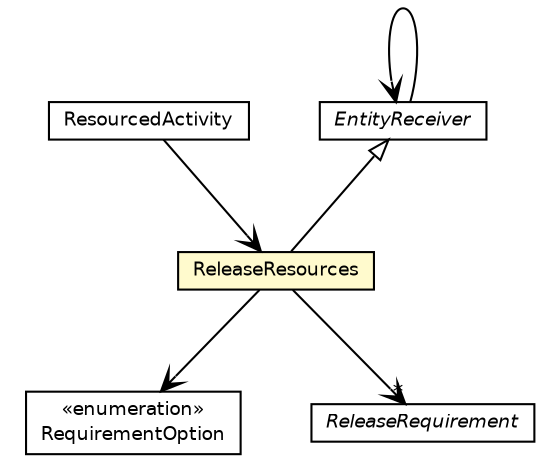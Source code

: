 #!/usr/local/bin/dot
#
# Class diagram 
# Generated by UMLGraph version 5.4 (http://www.umlgraph.org/)
#

digraph G {
	edge [fontname="Helvetica",fontsize=10,labelfontname="Helvetica",labelfontsize=10];
	node [fontname="Helvetica",fontsize=10,shape=plaintext];
	nodesep=0.25;
	ranksep=0.5;
	// jsl.modeling.elements.resource.ResourcedActivity
	c174341 [label=<<table title="jsl.modeling.elements.resource.ResourcedActivity" border="0" cellborder="1" cellspacing="0" cellpadding="2" port="p" href="./ResourcedActivity.html">
		<tr><td><table border="0" cellspacing="0" cellpadding="1">
<tr><td align="center" balign="center"> ResourcedActivity </td></tr>
		</table></td></tr>
		</table>>, URL="./ResourcedActivity.html", fontname="Helvetica", fontcolor="black", fontsize=9.0];
	// jsl.modeling.elements.resource.ReleaseResources
	c174348 [label=<<table title="jsl.modeling.elements.resource.ReleaseResources" border="0" cellborder="1" cellspacing="0" cellpadding="2" port="p" bgcolor="lemonChiffon" href="./ReleaseResources.html">
		<tr><td><table border="0" cellspacing="0" cellpadding="1">
<tr><td align="center" balign="center"> ReleaseResources </td></tr>
		</table></td></tr>
		</table>>, URL="./ReleaseResources.html", fontname="Helvetica", fontcolor="black", fontsize=9.0];
	// jsl.modeling.elements.resource.ReleaseResources.RequirementOption
	c174349 [label=<<table title="jsl.modeling.elements.resource.ReleaseResources.RequirementOption" border="0" cellborder="1" cellspacing="0" cellpadding="2" port="p" href="./ReleaseResources.RequirementOption.html">
		<tr><td><table border="0" cellspacing="0" cellpadding="1">
<tr><td align="center" balign="center"> &#171;enumeration&#187; </td></tr>
<tr><td align="center" balign="center"> RequirementOption </td></tr>
		</table></td></tr>
		</table>>, URL="./ReleaseResources.RequirementOption.html", fontname="Helvetica", fontcolor="black", fontsize=9.0];
	// jsl.modeling.elements.resource.ReleaseRequirement
	c174351 [label=<<table title="jsl.modeling.elements.resource.ReleaseRequirement" border="0" cellborder="1" cellspacing="0" cellpadding="2" port="p" href="./ReleaseRequirement.html">
		<tr><td><table border="0" cellspacing="0" cellpadding="1">
<tr><td align="center" balign="center"><font face="Helvetica-Oblique"> ReleaseRequirement </font></td></tr>
		</table></td></tr>
		</table>>, URL="./ReleaseRequirement.html", fontname="Helvetica", fontcolor="black", fontsize=9.0];
	// jsl.modeling.elements.resource.EntityReceiver
	c174372 [label=<<table title="jsl.modeling.elements.resource.EntityReceiver" border="0" cellborder="1" cellspacing="0" cellpadding="2" port="p" href="./EntityReceiver.html">
		<tr><td><table border="0" cellspacing="0" cellpadding="1">
<tr><td align="center" balign="center"><font face="Helvetica-Oblique"> EntityReceiver </font></td></tr>
		</table></td></tr>
		</table>>, URL="./EntityReceiver.html", fontname="Helvetica", fontcolor="black", fontsize=9.0];
	//jsl.modeling.elements.resource.ReleaseResources extends jsl.modeling.elements.resource.EntityReceiver
	c174372:p -> c174348:p [dir=back,arrowtail=empty];
	// jsl.modeling.elements.resource.ResourcedActivity NAVASSOC jsl.modeling.elements.resource.ReleaseResources
	c174341:p -> c174348:p [taillabel="", label="", headlabel="", fontname="Helvetica", fontcolor="black", fontsize=10.0, color="black", arrowhead=open];
	// jsl.modeling.elements.resource.ReleaseResources NAVASSOC jsl.modeling.elements.resource.ReleaseResources.RequirementOption
	c174348:p -> c174349:p [taillabel="", label="", headlabel="", fontname="Helvetica", fontcolor="black", fontsize=10.0, color="black", arrowhead=open];
	// jsl.modeling.elements.resource.ReleaseResources NAVASSOC jsl.modeling.elements.resource.ReleaseRequirement
	c174348:p -> c174351:p [taillabel="", label="", headlabel="*", fontname="Helvetica", fontcolor="black", fontsize=10.0, color="black", arrowhead=open];
	// jsl.modeling.elements.resource.EntityReceiver NAVASSOC jsl.modeling.elements.resource.EntityReceiver
	c174372:p -> c174372:p [taillabel="", label="", headlabel="", fontname="Helvetica", fontcolor="black", fontsize=10.0, color="black", arrowhead=open];
}

